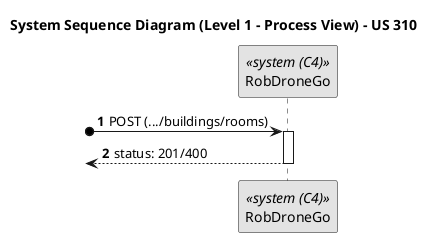 @startuml
skinparam monochrome true
skinparam packageStyle rectangle
skinparam shadowing false

title System Sequence Diagram (Level 1 - Process View) - US 310
autonumber

participant "RobDroneGo" as Sistema <<system (C4)>>

?o-> Sistema : POST (.../buildings/rooms)
activate Sistema

<-- Sistema : status: 201/400
deactivate Sistema

@enduml